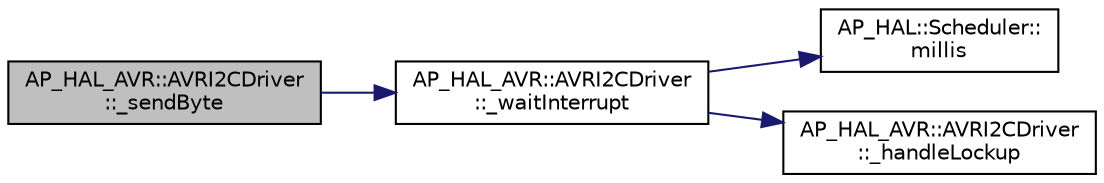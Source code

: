 digraph "AP_HAL_AVR::AVRI2CDriver::_sendByte"
{
 // INTERACTIVE_SVG=YES
  edge [fontname="Helvetica",fontsize="10",labelfontname="Helvetica",labelfontsize="10"];
  node [fontname="Helvetica",fontsize="10",shape=record];
  rankdir="LR";
  Node1 [label="AP_HAL_AVR::AVRI2CDriver\l::_sendByte",height=0.2,width=0.4,color="black", fillcolor="grey75", style="filled" fontcolor="black"];
  Node1 -> Node2 [color="midnightblue",fontsize="10",style="solid",fontname="Helvetica"];
  Node2 [label="AP_HAL_AVR::AVRI2CDriver\l::_waitInterrupt",height=0.2,width=0.4,color="black", fillcolor="white", style="filled",URL="$classAP__HAL__AVR_1_1AVRI2CDriver.html#ad2ed5866b98e4fc7a13a413f41b06904"];
  Node2 -> Node3 [color="midnightblue",fontsize="10",style="solid",fontname="Helvetica"];
  Node3 [label="AP_HAL::Scheduler::\lmillis",height=0.2,width=0.4,color="black", fillcolor="white", style="filled",URL="$classAP__HAL_1_1Scheduler.html#a26b68339fc68a562d8d3a1238d0ec8c1"];
  Node2 -> Node4 [color="midnightblue",fontsize="10",style="solid",fontname="Helvetica"];
  Node4 [label="AP_HAL_AVR::AVRI2CDriver\l::_handleLockup",height=0.2,width=0.4,color="black", fillcolor="white", style="filled",URL="$classAP__HAL__AVR_1_1AVRI2CDriver.html#ab61b4fd56d391eb9ad827400baf9fa97"];
}

